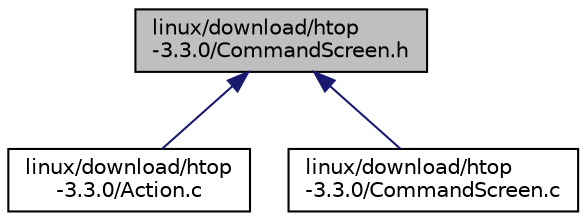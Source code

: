 digraph "linux/download/htop-3.3.0/CommandScreen.h"
{
  edge [fontname="Helvetica",fontsize="10",labelfontname="Helvetica",labelfontsize="10"];
  node [fontname="Helvetica",fontsize="10",shape=record];
  Node33 [label="linux/download/htop\l-3.3.0/CommandScreen.h",height=0.2,width=0.4,color="black", fillcolor="grey75", style="filled", fontcolor="black"];
  Node33 -> Node34 [dir="back",color="midnightblue",fontsize="10",style="solid"];
  Node34 [label="linux/download/htop\l-3.3.0/Action.c",height=0.2,width=0.4,color="black", fillcolor="white", style="filled",URL="$Action_8c.html"];
  Node33 -> Node35 [dir="back",color="midnightblue",fontsize="10",style="solid"];
  Node35 [label="linux/download/htop\l-3.3.0/CommandScreen.c",height=0.2,width=0.4,color="black", fillcolor="white", style="filled",URL="$CommandScreen_8c.html"];
}
